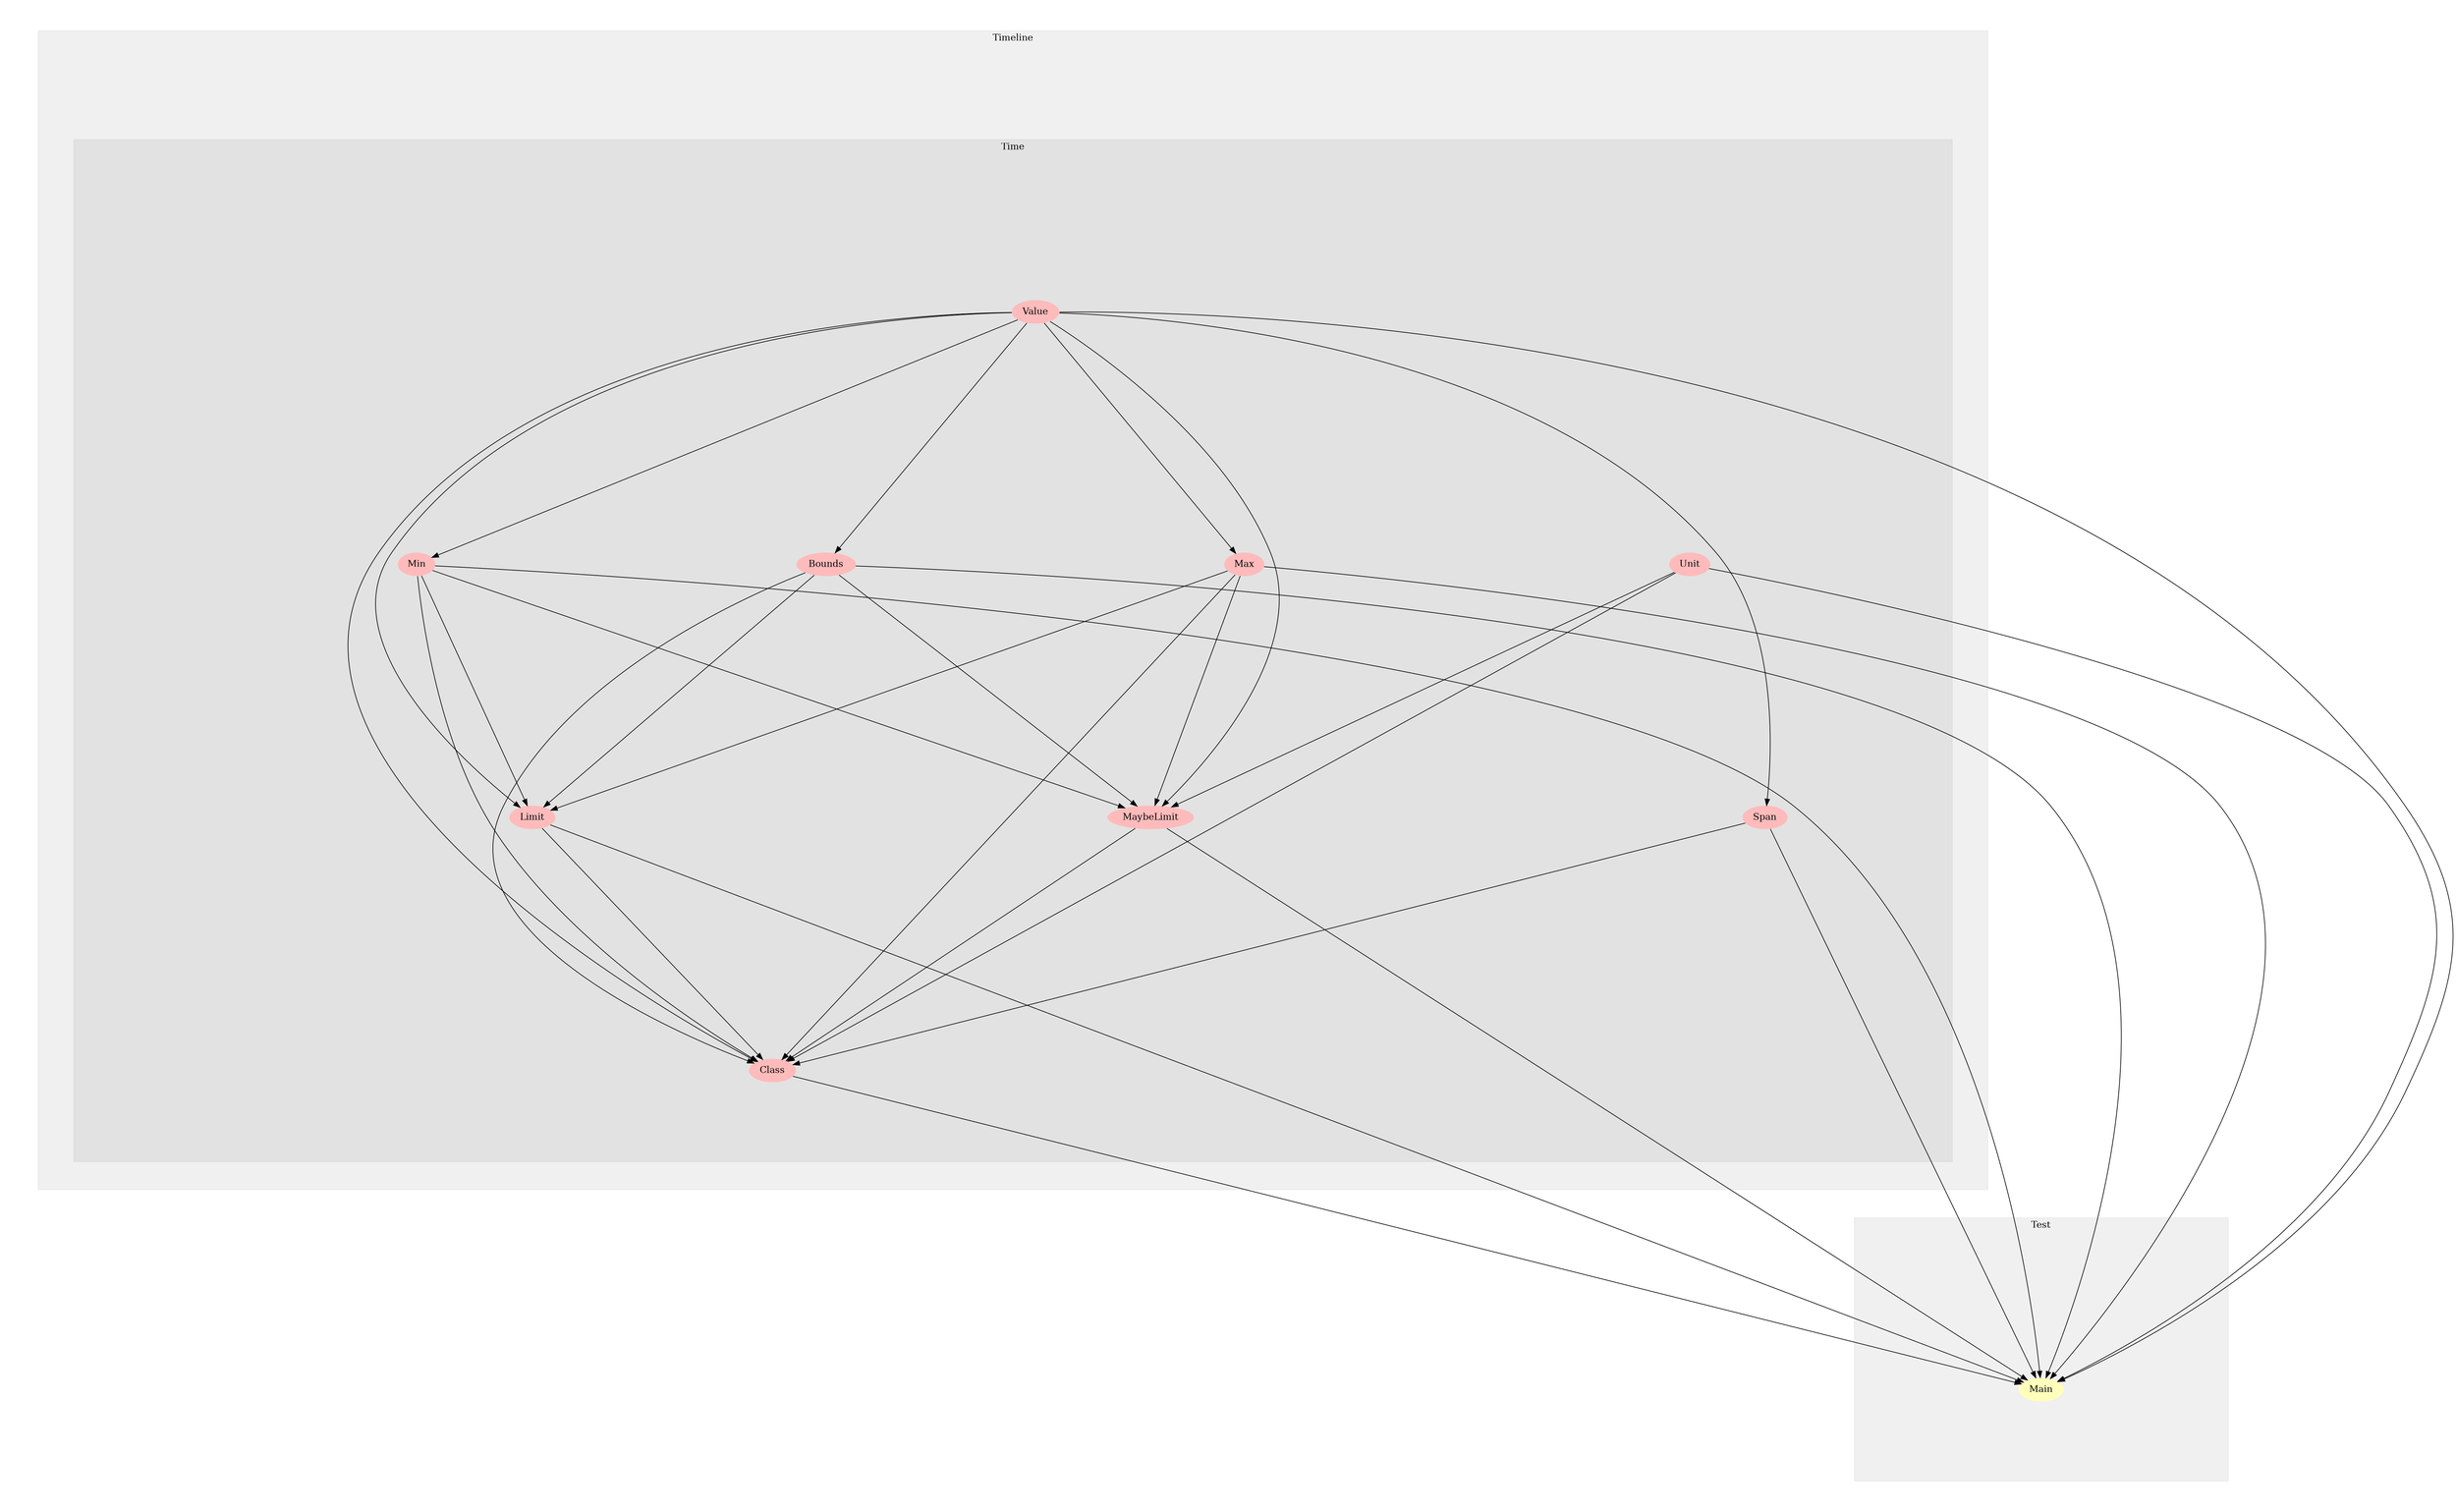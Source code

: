 digraph Modules {
size="48,32";
ratio="fill";
subgraph cluster_0 {
label="Test";
color="#0000000F";
style="filled";
u9[label="Main",style="filled",fillcolor="#ffffbb",penwidth="0"];

}
subgraph cluster_1 {
label="Timeline";
color="#0000000F";
style="filled";
subgraph cluster_2 {
label="Time";
color="#0000000F";
style="filled";
u0[label="Unit",style="filled",fillcolor="#ffbbbb",penwidth="0"];
u1[label="Span",style="filled",fillcolor="#ffbbbb",penwidth="0"];
u2[label="MaybeLimit",style="filled",fillcolor="#ffbbbb",penwidth="0"];
u3[label="Class",style="filled",fillcolor="#ffbbbb",penwidth="0"];
u4[label="Value",style="filled",fillcolor="#ffbbbb",penwidth="0"];
u5[label="Bounds",style="filled",fillcolor="#ffbbbb",penwidth="0"];
u6[label="Limit",style="filled",fillcolor="#ffbbbb",penwidth="0"];
u7[label="Max",style="filled",fillcolor="#ffbbbb",penwidth="0"];
u8[label="Min",style="filled",fillcolor="#ffbbbb",penwidth="0"];

}

}
u4 -> u1;
u0 -> u2;
u4 -> u2;
u5 -> u2;
u7 -> u2;
u8 -> u2;
u0 -> u3;
u1 -> u3;
u2 -> u3;
u4 -> u3;
u5 -> u3;
u6 -> u3;
u7 -> u3;
u8 -> u3;
u4 -> u5;
u4 -> u6;
u5 -> u6;
u7 -> u6;
u8 -> u6;
u4 -> u7;
u4 -> u8;
u0 -> u9;
u1 -> u9;
u2 -> u9;
u3 -> u9;
u4 -> u9;
u5 -> u9;
u6 -> u9;
u7 -> u9;
u8 -> u9;

}
